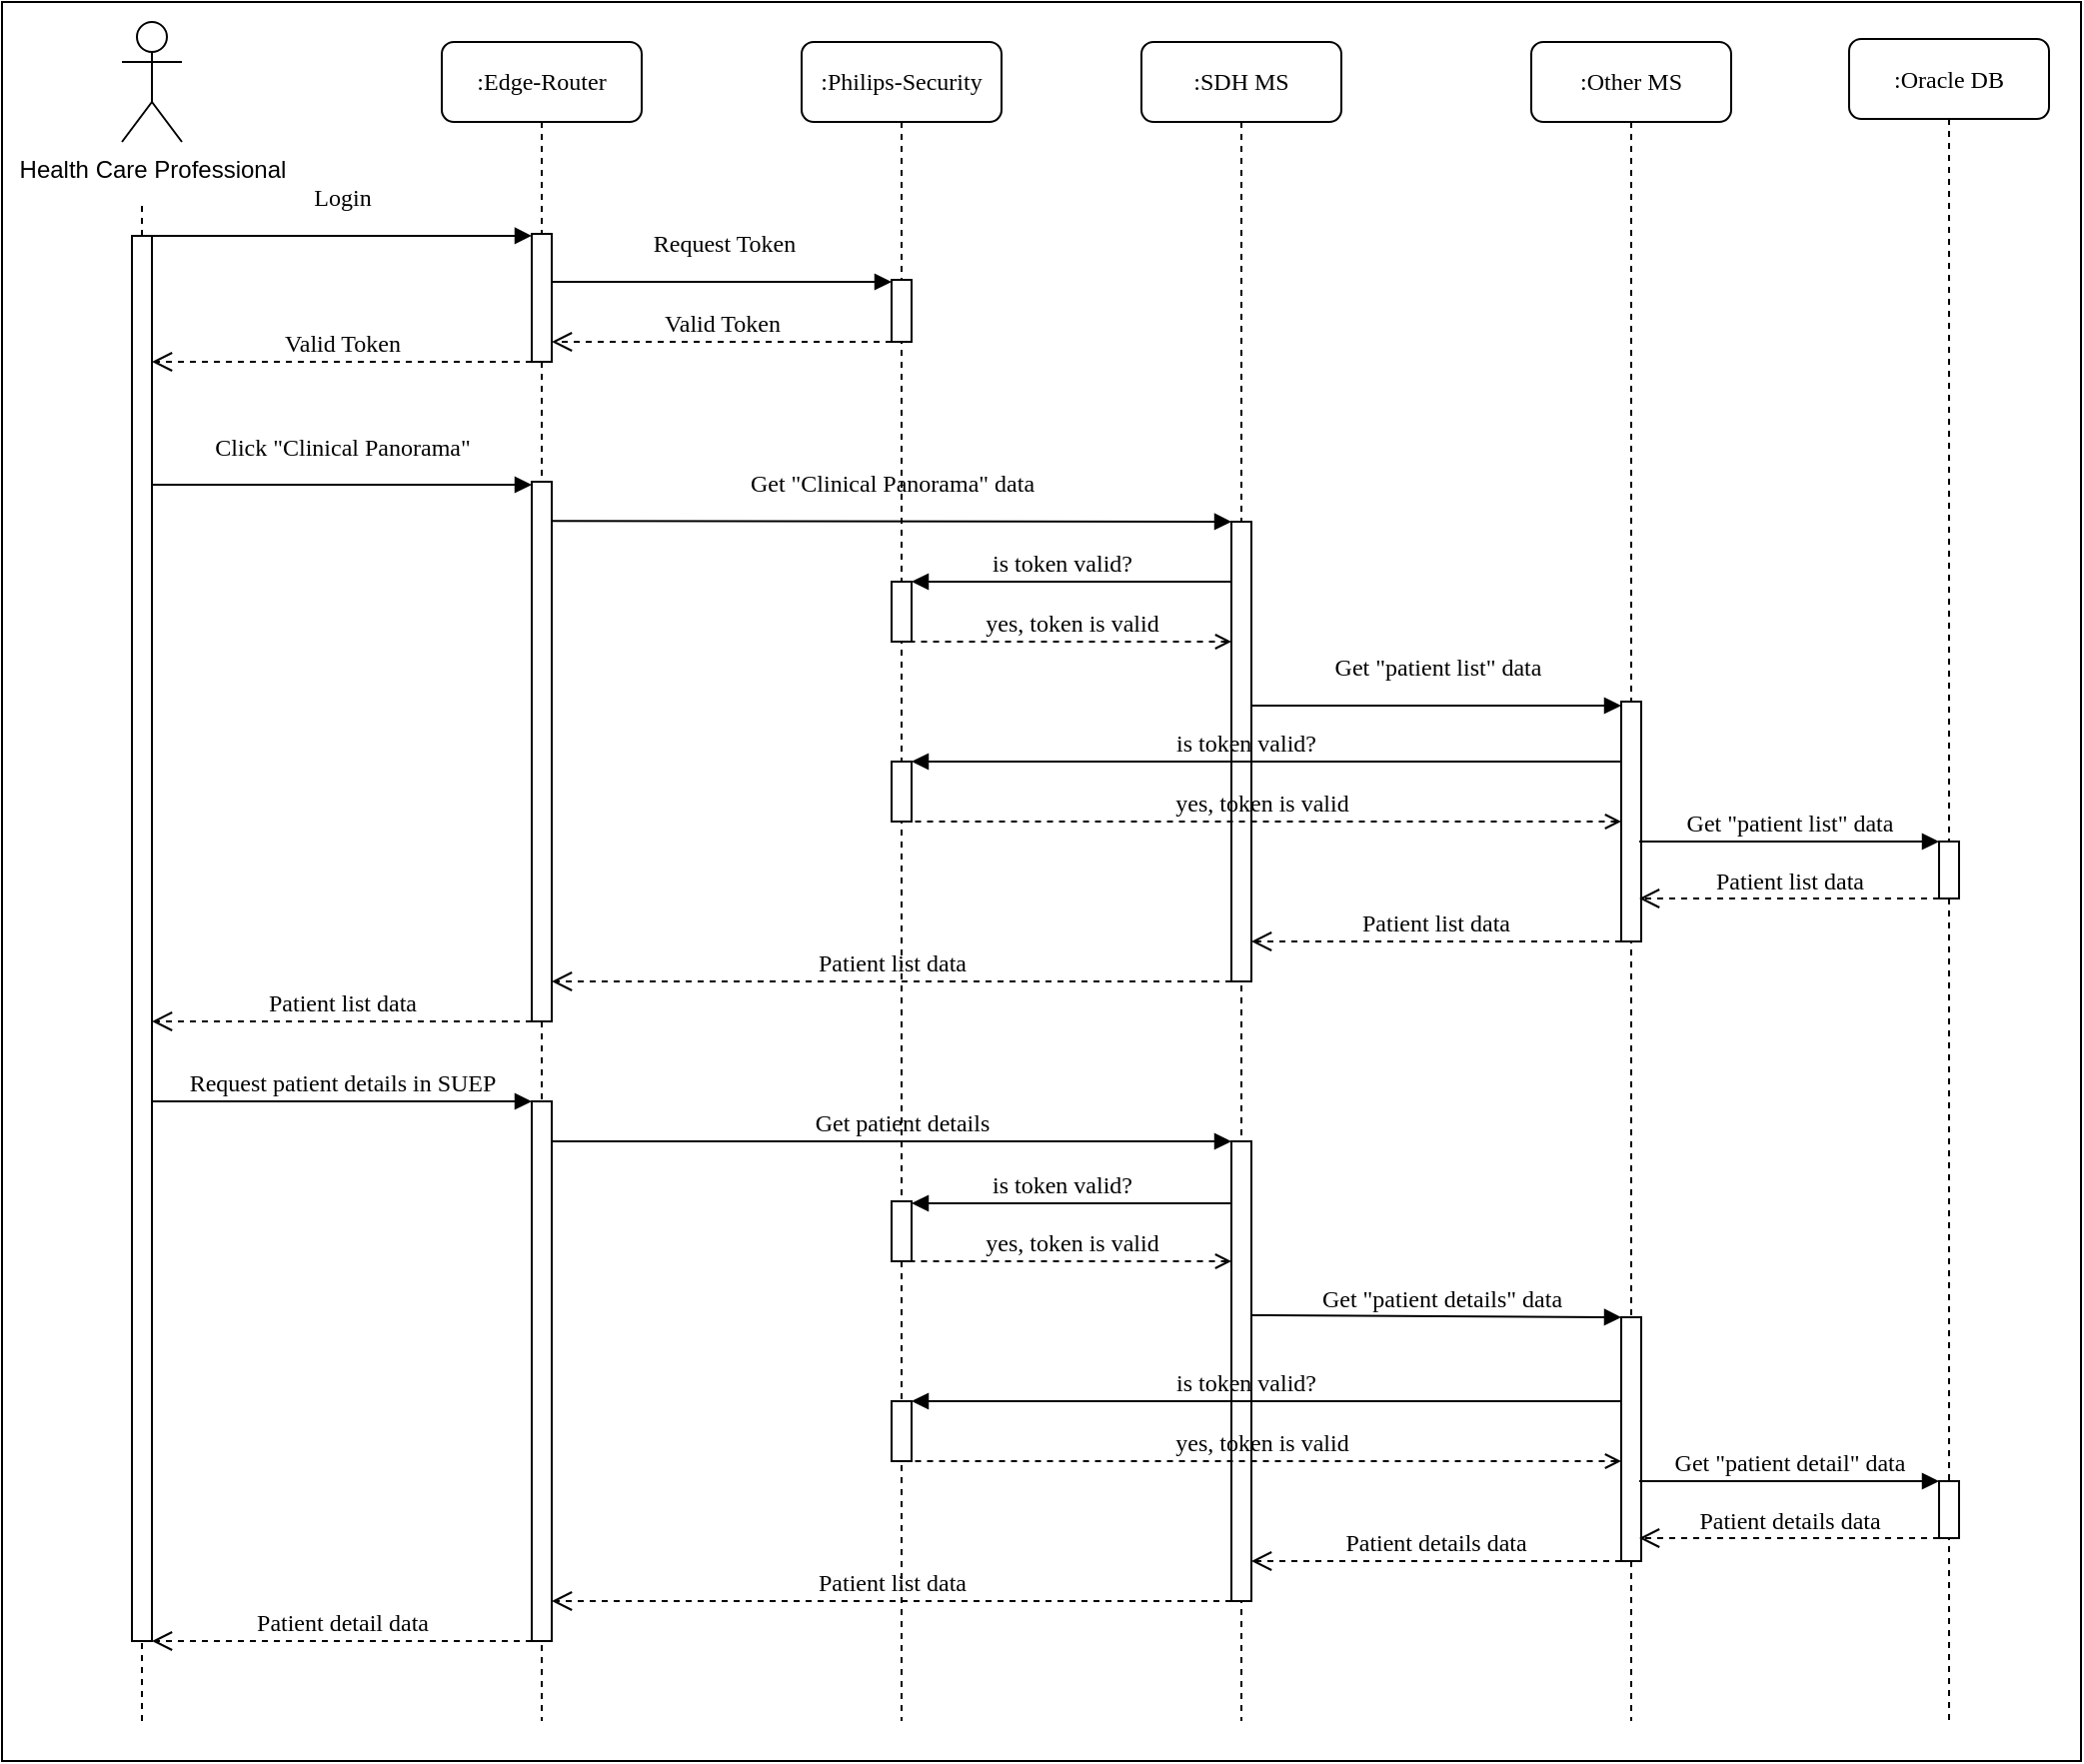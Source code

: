 <mxfile version="24.4.13" type="github">
  <diagram name="Page-1" id="rFNN8qEmDHb4V85OfL6x">
    <mxGraphModel dx="3443" dy="955" grid="1" gridSize="10" guides="1" tooltips="1" connect="1" arrows="1" fold="1" page="1" pageScale="1" pageWidth="850" pageHeight="1100" math="0" shadow="0">
      <root>
        <mxCell id="0" />
        <mxCell id="1" parent="0" />
        <mxCell id="iZ2527w8M4fYvjXvJs2w-134" value="" style="rounded=0;whiteSpace=wrap;html=1;" vertex="1" parent="1">
          <mxGeometry x="-260" y="580" width="1040" height="880" as="geometry" />
        </mxCell>
        <mxCell id="iZ2527w8M4fYvjXvJs2w-33" value="Login" style="html=1;verticalAlign=bottom;endArrow=block;labelBackgroundColor=none;fontFamily=Verdana;fontSize=12;exitX=0.879;exitY=0.074;exitDx=0;exitDy=0;exitPerimeter=0;" edge="1" parent="1">
          <mxGeometry x="0.004" y="10" relative="1" as="geometry">
            <mxPoint x="-186.21" y="696.942" as="sourcePoint" />
            <mxPoint x="5" y="696.942" as="targetPoint" />
            <mxPoint as="offset" />
          </mxGeometry>
        </mxCell>
        <mxCell id="iZ2527w8M4fYvjXvJs2w-36" value="Health Care Professional" style="shape=umlActor;verticalLabelPosition=bottom;verticalAlign=top;html=1;outlineConnect=0;" vertex="1" parent="1">
          <mxGeometry x="-200" y="590" width="30" height="60" as="geometry" />
        </mxCell>
        <mxCell id="iZ2527w8M4fYvjXvJs2w-37" value="Click &quot;Clinical Panorama&quot;" style="html=1;verticalAlign=bottom;endArrow=block;labelBackgroundColor=none;fontFamily=Verdana;fontSize=12;" edge="1" parent="1">
          <mxGeometry y="10" relative="1" as="geometry">
            <mxPoint x="-185" y="821.5" as="sourcePoint" />
            <mxPoint x="5" y="821.5" as="targetPoint" />
            <mxPoint as="offset" />
          </mxGeometry>
        </mxCell>
        <mxCell id="iZ2527w8M4fYvjXvJs2w-47" value=":Edge-Router" style="shape=umlLifeline;perimeter=lifelinePerimeter;whiteSpace=wrap;html=1;container=1;collapsible=0;recursiveResize=0;outlineConnect=0;rounded=1;shadow=0;comic=0;labelBackgroundColor=none;strokeWidth=1;fontFamily=Verdana;fontSize=12;align=center;" vertex="1" parent="1">
          <mxGeometry x="-40" y="600" width="100" height="840" as="geometry" />
        </mxCell>
        <mxCell id="iZ2527w8M4fYvjXvJs2w-48" value="" style="html=1;points=[];perimeter=orthogonalPerimeter;rounded=0;shadow=0;comic=0;labelBackgroundColor=none;strokeWidth=1;fontFamily=Verdana;fontSize=12;align=center;" vertex="1" parent="iZ2527w8M4fYvjXvJs2w-47">
          <mxGeometry x="45" y="96" width="10" height="64" as="geometry" />
        </mxCell>
        <mxCell id="iZ2527w8M4fYvjXvJs2w-64" value="" style="html=1;points=[];perimeter=orthogonalPerimeter;rounded=0;shadow=0;comic=0;labelBackgroundColor=none;strokeWidth=1;fontFamily=Verdana;fontSize=12;align=center;" vertex="1" parent="iZ2527w8M4fYvjXvJs2w-47">
          <mxGeometry x="45" y="220" width="10" height="270" as="geometry" />
        </mxCell>
        <mxCell id="iZ2527w8M4fYvjXvJs2w-78" value="" style="html=1;points=[];perimeter=orthogonalPerimeter;rounded=0;shadow=0;comic=0;labelBackgroundColor=none;strokeWidth=1;fontFamily=Verdana;fontSize=12;align=center;" vertex="1" parent="iZ2527w8M4fYvjXvJs2w-47">
          <mxGeometry x="45" y="530" width="10" height="270" as="geometry" />
        </mxCell>
        <mxCell id="iZ2527w8M4fYvjXvJs2w-49" value=":Philips-Security" style="shape=umlLifeline;perimeter=lifelinePerimeter;whiteSpace=wrap;html=1;container=1;collapsible=0;recursiveResize=0;outlineConnect=0;rounded=1;shadow=0;comic=0;labelBackgroundColor=none;strokeWidth=1;fontFamily=Verdana;fontSize=12;align=center;" vertex="1" parent="1">
          <mxGeometry x="140" y="600" width="100" height="840" as="geometry" />
        </mxCell>
        <mxCell id="iZ2527w8M4fYvjXvJs2w-50" value="" style="html=1;points=[];perimeter=orthogonalPerimeter;rounded=0;shadow=0;comic=0;labelBackgroundColor=none;strokeWidth=1;fontFamily=Verdana;fontSize=12;align=center;" vertex="1" parent="iZ2527w8M4fYvjXvJs2w-49">
          <mxGeometry x="45" y="119" width="10" height="31" as="geometry" />
        </mxCell>
        <mxCell id="iZ2527w8M4fYvjXvJs2w-65" value="Get &quot;Clinical Panorama&quot; data" style="html=1;verticalAlign=bottom;endArrow=block;labelBackgroundColor=none;fontFamily=Verdana;fontSize=12;" edge="1" parent="iZ2527w8M4fYvjXvJs2w-49" target="iZ2527w8M4fYvjXvJs2w-52">
          <mxGeometry y="10" relative="1" as="geometry">
            <mxPoint x="-125" y="239.66" as="sourcePoint" />
            <mxPoint x="65" y="239.66" as="targetPoint" />
            <mxPoint as="offset" />
          </mxGeometry>
        </mxCell>
        <mxCell id="iZ2527w8M4fYvjXvJs2w-66" value="" style="html=1;points=[];perimeter=orthogonalPerimeter;rounded=0;shadow=0;comic=0;labelBackgroundColor=none;strokeWidth=1;fontFamily=Verdana;fontSize=12;align=center;" vertex="1" parent="iZ2527w8M4fYvjXvJs2w-49">
          <mxGeometry x="45" y="270" width="10" height="30" as="geometry" />
        </mxCell>
        <mxCell id="iZ2527w8M4fYvjXvJs2w-72" value="" style="html=1;points=[];perimeter=orthogonalPerimeter;rounded=0;shadow=0;comic=0;labelBackgroundColor=none;strokeWidth=1;fontFamily=Verdana;fontSize=12;align=center;" vertex="1" parent="iZ2527w8M4fYvjXvJs2w-49">
          <mxGeometry x="45" y="360" width="10" height="30" as="geometry" />
        </mxCell>
        <mxCell id="iZ2527w8M4fYvjXvJs2w-121" value="" style="html=1;points=[];perimeter=orthogonalPerimeter;rounded=0;shadow=0;comic=0;labelBackgroundColor=none;strokeWidth=1;fontFamily=Verdana;fontSize=12;align=center;" vertex="1" parent="iZ2527w8M4fYvjXvJs2w-49">
          <mxGeometry x="45" y="580" width="10" height="30" as="geometry" />
        </mxCell>
        <mxCell id="iZ2527w8M4fYvjXvJs2w-128" value="" style="html=1;points=[];perimeter=orthogonalPerimeter;rounded=0;shadow=0;comic=0;labelBackgroundColor=none;strokeWidth=1;fontFamily=Verdana;fontSize=12;align=center;" vertex="1" parent="iZ2527w8M4fYvjXvJs2w-49">
          <mxGeometry x="45" y="680" width="10" height="30" as="geometry" />
        </mxCell>
        <mxCell id="iZ2527w8M4fYvjXvJs2w-51" value=":SDH MS" style="shape=umlLifeline;perimeter=lifelinePerimeter;whiteSpace=wrap;html=1;container=1;collapsible=0;recursiveResize=0;outlineConnect=0;rounded=1;shadow=0;comic=0;labelBackgroundColor=none;strokeWidth=1;fontFamily=Verdana;fontSize=12;align=center;" vertex="1" parent="1">
          <mxGeometry x="310" y="600" width="100" height="840" as="geometry" />
        </mxCell>
        <mxCell id="iZ2527w8M4fYvjXvJs2w-52" value="" style="html=1;points=[];perimeter=orthogonalPerimeter;rounded=0;shadow=0;comic=0;labelBackgroundColor=none;strokeWidth=1;fontFamily=Verdana;fontSize=12;align=center;" vertex="1" parent="iZ2527w8M4fYvjXvJs2w-51">
          <mxGeometry x="45" y="240" width="10" height="230" as="geometry" />
        </mxCell>
        <mxCell id="iZ2527w8M4fYvjXvJs2w-67" value="is token valid?" style="html=1;verticalAlign=bottom;endArrow=none;labelBackgroundColor=none;fontFamily=Verdana;fontSize=12;startArrow=block;startFill=1;endFill=0;" edge="1" parent="iZ2527w8M4fYvjXvJs2w-51" source="iZ2527w8M4fYvjXvJs2w-66">
          <mxGeometry x="-0.062" relative="1" as="geometry">
            <mxPoint x="-110" y="270" as="sourcePoint" />
            <mxPoint x="45" y="270" as="targetPoint" />
            <mxPoint as="offset" />
          </mxGeometry>
        </mxCell>
        <mxCell id="iZ2527w8M4fYvjXvJs2w-111" value="" style="html=1;points=[];perimeter=orthogonalPerimeter;rounded=0;shadow=0;comic=0;labelBackgroundColor=none;strokeWidth=1;fontFamily=Verdana;fontSize=12;align=center;" vertex="1" parent="iZ2527w8M4fYvjXvJs2w-51">
          <mxGeometry x="45" y="550" width="10" height="230" as="geometry" />
        </mxCell>
        <mxCell id="iZ2527w8M4fYvjXvJs2w-53" value=":Other MS" style="shape=umlLifeline;perimeter=lifelinePerimeter;whiteSpace=wrap;html=1;container=1;collapsible=0;recursiveResize=0;outlineConnect=0;rounded=1;shadow=0;comic=0;labelBackgroundColor=none;strokeWidth=1;fontFamily=Verdana;fontSize=12;align=center;" vertex="1" parent="1">
          <mxGeometry x="505" y="600" width="100" height="840" as="geometry" />
        </mxCell>
        <mxCell id="iZ2527w8M4fYvjXvJs2w-54" value="" style="html=1;points=[];perimeter=orthogonalPerimeter;rounded=0;shadow=0;comic=0;labelBackgroundColor=none;strokeWidth=1;fontFamily=Verdana;fontSize=12;align=center;" vertex="1" parent="iZ2527w8M4fYvjXvJs2w-53">
          <mxGeometry x="45" y="330" width="10" height="120" as="geometry" />
        </mxCell>
        <mxCell id="iZ2527w8M4fYvjXvJs2w-124" value="" style="html=1;points=[];perimeter=orthogonalPerimeter;rounded=0;shadow=0;comic=0;labelBackgroundColor=none;strokeWidth=1;fontFamily=Verdana;fontSize=12;align=center;" vertex="1" parent="iZ2527w8M4fYvjXvJs2w-53">
          <mxGeometry x="45" y="638" width="10" height="122" as="geometry" />
        </mxCell>
        <mxCell id="iZ2527w8M4fYvjXvJs2w-55" value=":Oracle DB" style="shape=umlLifeline;perimeter=lifelinePerimeter;whiteSpace=wrap;html=1;container=1;collapsible=0;recursiveResize=0;outlineConnect=0;rounded=1;shadow=0;comic=0;labelBackgroundColor=none;strokeWidth=1;fontFamily=Verdana;fontSize=12;align=center;" vertex="1" parent="1">
          <mxGeometry x="664" y="598.5" width="100" height="841.5" as="geometry" />
        </mxCell>
        <mxCell id="iZ2527w8M4fYvjXvJs2w-70" value="Get &quot;patient list&quot; data" style="html=1;verticalAlign=bottom;endArrow=block;labelBackgroundColor=none;fontFamily=Verdana;fontSize=12;" edge="1" parent="iZ2527w8M4fYvjXvJs2w-55">
          <mxGeometry relative="1" as="geometry">
            <mxPoint x="-105" y="401.5" as="sourcePoint" />
            <mxPoint x="45" y="401.5" as="targetPoint" />
            <mxPoint as="offset" />
          </mxGeometry>
        </mxCell>
        <mxCell id="iZ2527w8M4fYvjXvJs2w-71" value="Patient list data" style="html=1;verticalAlign=bottom;endArrow=open;dashed=1;endSize=8;labelBackgroundColor=none;fontFamily=Verdana;fontSize=12;edgeStyle=elbowEdgeStyle;elbow=vertical;" edge="1" parent="iZ2527w8M4fYvjXvJs2w-55" source="iZ2527w8M4fYvjXvJs2w-56">
          <mxGeometry x="0.003" relative="1" as="geometry">
            <mxPoint x="-105" y="430" as="targetPoint" />
            <Array as="points">
              <mxPoint y="430" />
            </Array>
            <mxPoint x="45" y="430" as="sourcePoint" />
            <mxPoint as="offset" />
          </mxGeometry>
        </mxCell>
        <mxCell id="iZ2527w8M4fYvjXvJs2w-56" value="" style="html=1;points=[];perimeter=orthogonalPerimeter;rounded=0;shadow=0;comic=0;labelBackgroundColor=none;strokeWidth=1;fontFamily=Verdana;fontSize=12;align=center;" vertex="1" parent="iZ2527w8M4fYvjXvJs2w-55">
          <mxGeometry x="45" y="401.5" width="10" height="28.5" as="geometry" />
        </mxCell>
        <mxCell id="iZ2527w8M4fYvjXvJs2w-129" value="Get &quot;patient detail&quot; data" style="html=1;verticalAlign=bottom;endArrow=block;labelBackgroundColor=none;fontFamily=Verdana;fontSize=12;" edge="1" parent="iZ2527w8M4fYvjXvJs2w-55">
          <mxGeometry relative="1" as="geometry">
            <mxPoint x="-105" y="721.5" as="sourcePoint" />
            <mxPoint x="45" y="721.5" as="targetPoint" />
            <mxPoint as="offset" />
          </mxGeometry>
        </mxCell>
        <mxCell id="iZ2527w8M4fYvjXvJs2w-130" value="Patient details data" style="html=1;verticalAlign=bottom;endArrow=open;dashed=1;endSize=8;labelBackgroundColor=none;fontFamily=Verdana;fontSize=12;edgeStyle=elbowEdgeStyle;elbow=vertical;" edge="1" parent="iZ2527w8M4fYvjXvJs2w-55" source="iZ2527w8M4fYvjXvJs2w-131">
          <mxGeometry x="0.003" relative="1" as="geometry">
            <mxPoint x="-105" y="750" as="targetPoint" />
            <Array as="points">
              <mxPoint y="750" />
            </Array>
            <mxPoint x="45" y="750" as="sourcePoint" />
            <mxPoint as="offset" />
          </mxGeometry>
        </mxCell>
        <mxCell id="iZ2527w8M4fYvjXvJs2w-131" value="" style="html=1;points=[];perimeter=orthogonalPerimeter;rounded=0;shadow=0;comic=0;labelBackgroundColor=none;strokeWidth=1;fontFamily=Verdana;fontSize=12;align=center;" vertex="1" parent="iZ2527w8M4fYvjXvJs2w-55">
          <mxGeometry x="45" y="721.5" width="10" height="28.5" as="geometry" />
        </mxCell>
        <mxCell id="iZ2527w8M4fYvjXvJs2w-57" value="" style="endArrow=none;dashed=1;html=1;rounded=0;" edge="1" parent="1" source="iZ2527w8M4fYvjXvJs2w-58">
          <mxGeometry width="50" height="50" relative="1" as="geometry">
            <mxPoint x="-190" y="1080" as="sourcePoint" />
            <mxPoint x="-190" y="680" as="targetPoint" />
          </mxGeometry>
        </mxCell>
        <mxCell id="iZ2527w8M4fYvjXvJs2w-59" value="" style="endArrow=none;dashed=1;html=1;rounded=0;" edge="1" parent="1" target="iZ2527w8M4fYvjXvJs2w-58">
          <mxGeometry width="50" height="50" relative="1" as="geometry">
            <mxPoint x="-190" y="1440" as="sourcePoint" />
            <mxPoint x="-190" y="680" as="targetPoint" />
          </mxGeometry>
        </mxCell>
        <mxCell id="iZ2527w8M4fYvjXvJs2w-58" value="" style="html=1;points=[];perimeter=orthogonalPerimeter;rounded=0;shadow=0;comic=0;labelBackgroundColor=none;strokeWidth=1;fontFamily=Verdana;fontSize=12;align=center;" vertex="1" parent="1">
          <mxGeometry x="-195" y="697" width="10" height="703" as="geometry" />
        </mxCell>
        <mxCell id="iZ2527w8M4fYvjXvJs2w-60" value="Request Token" style="html=1;verticalAlign=bottom;endArrow=block;labelBackgroundColor=none;fontFamily=Verdana;fontSize=12;" edge="1" parent="1">
          <mxGeometry x="0.004" y="10" relative="1" as="geometry">
            <mxPoint x="15" y="720" as="sourcePoint" />
            <mxPoint x="185" y="720" as="targetPoint" />
            <mxPoint as="offset" />
          </mxGeometry>
        </mxCell>
        <mxCell id="iZ2527w8M4fYvjXvJs2w-62" value="Valid Token" style="html=1;verticalAlign=bottom;endArrow=open;dashed=1;endSize=8;labelBackgroundColor=none;fontFamily=Verdana;fontSize=12;edgeStyle=elbowEdgeStyle;elbow=vertical;" edge="1" parent="1" source="iZ2527w8M4fYvjXvJs2w-50" target="iZ2527w8M4fYvjXvJs2w-48">
          <mxGeometry x="0.003" relative="1" as="geometry">
            <mxPoint x="20" y="750.1" as="targetPoint" />
            <Array as="points">
              <mxPoint x="130" y="750" />
            </Array>
            <mxPoint x="170" y="750" as="sourcePoint" />
            <mxPoint as="offset" />
          </mxGeometry>
        </mxCell>
        <mxCell id="iZ2527w8M4fYvjXvJs2w-63" value="Valid Token" style="html=1;verticalAlign=bottom;endArrow=open;dashed=1;endSize=8;labelBackgroundColor=none;fontFamily=Verdana;fontSize=12;edgeStyle=elbowEdgeStyle;elbow=vertical;" edge="1" parent="1" source="iZ2527w8M4fYvjXvJs2w-48" target="iZ2527w8M4fYvjXvJs2w-58">
          <mxGeometry x="0.003" relative="1" as="geometry">
            <mxPoint x="-170" y="760" as="targetPoint" />
            <Array as="points">
              <mxPoint x="-55" y="760" />
            </Array>
            <mxPoint y="760" as="sourcePoint" />
            <mxPoint as="offset" />
          </mxGeometry>
        </mxCell>
        <mxCell id="iZ2527w8M4fYvjXvJs2w-68" value="yes, token is valid" style="html=1;verticalAlign=bottom;endArrow=none;dashed=1;endSize=8;labelBackgroundColor=none;fontFamily=Verdana;fontSize=12;edgeStyle=elbowEdgeStyle;elbow=vertical;startArrow=open;startFill=0;endFill=0;" edge="1" parent="1" source="iZ2527w8M4fYvjXvJs2w-52" target="iZ2527w8M4fYvjXvJs2w-66">
          <mxGeometry x="0.003" relative="1" as="geometry">
            <mxPoint x="195" y="900" as="targetPoint" />
            <Array as="points">
              <mxPoint x="310" y="900" />
            </Array>
            <mxPoint x="350" y="900" as="sourcePoint" />
            <mxPoint as="offset" />
          </mxGeometry>
        </mxCell>
        <mxCell id="iZ2527w8M4fYvjXvJs2w-69" value="Get &quot;patient list&quot; data" style="html=1;verticalAlign=bottom;endArrow=block;labelBackgroundColor=none;fontFamily=Verdana;fontSize=12;" edge="1" parent="1" target="iZ2527w8M4fYvjXvJs2w-54">
          <mxGeometry y="10" relative="1" as="geometry">
            <mxPoint x="365" y="932.0" as="sourcePoint" />
            <mxPoint x="505" y="932.0" as="targetPoint" />
            <mxPoint as="offset" />
          </mxGeometry>
        </mxCell>
        <mxCell id="iZ2527w8M4fYvjXvJs2w-73" value="is token valid?" style="html=1;verticalAlign=bottom;endArrow=none;labelBackgroundColor=none;fontFamily=Verdana;fontSize=12;startArrow=block;startFill=1;endFill=0;" edge="1" parent="1" target="iZ2527w8M4fYvjXvJs2w-54">
          <mxGeometry x="-0.062" relative="1" as="geometry">
            <mxPoint x="195" y="960" as="sourcePoint" />
            <mxPoint x="450" y="960" as="targetPoint" />
            <mxPoint as="offset" />
          </mxGeometry>
        </mxCell>
        <mxCell id="iZ2527w8M4fYvjXvJs2w-74" value="yes, token is valid" style="html=1;verticalAlign=bottom;endArrow=none;dashed=1;endSize=8;labelBackgroundColor=none;fontFamily=Verdana;fontSize=12;edgeStyle=elbowEdgeStyle;elbow=vertical;startArrow=open;startFill=0;endFill=0;" edge="1" parent="1" source="iZ2527w8M4fYvjXvJs2w-54">
          <mxGeometry x="0.003" relative="1" as="geometry">
            <mxPoint x="190" y="990" as="targetPoint" />
            <Array as="points">
              <mxPoint x="310" y="990" />
            </Array>
            <mxPoint x="355" y="990" as="sourcePoint" />
            <mxPoint as="offset" />
          </mxGeometry>
        </mxCell>
        <mxCell id="iZ2527w8M4fYvjXvJs2w-75" value="Patient list data" style="html=1;verticalAlign=bottom;endArrow=open;dashed=1;endSize=8;labelBackgroundColor=none;fontFamily=Verdana;fontSize=12;edgeStyle=elbowEdgeStyle;elbow=vertical;" edge="1" parent="1" source="iZ2527w8M4fYvjXvJs2w-54" target="iZ2527w8M4fYvjXvJs2w-52">
          <mxGeometry x="0.003" relative="1" as="geometry">
            <mxPoint x="380" y="1050" as="targetPoint" />
            <Array as="points">
              <mxPoint x="460" y="1050" />
            </Array>
            <mxPoint x="480" y="1050" as="sourcePoint" />
            <mxPoint as="offset" />
          </mxGeometry>
        </mxCell>
        <mxCell id="iZ2527w8M4fYvjXvJs2w-76" value="Patient list data" style="html=1;verticalAlign=bottom;endArrow=open;dashed=1;endSize=8;labelBackgroundColor=none;fontFamily=Verdana;fontSize=12;edgeStyle=elbowEdgeStyle;elbow=vertical;" edge="1" parent="1" source="iZ2527w8M4fYvjXvJs2w-52" target="iZ2527w8M4fYvjXvJs2w-64">
          <mxGeometry x="0.003" relative="1" as="geometry">
            <mxPoint x="200" y="1070" as="targetPoint" />
            <Array as="points">
              <mxPoint x="295" y="1070" />
            </Array>
            <mxPoint x="340" y="1070" as="sourcePoint" />
            <mxPoint as="offset" />
          </mxGeometry>
        </mxCell>
        <mxCell id="iZ2527w8M4fYvjXvJs2w-77" value="Patient list data" style="html=1;verticalAlign=bottom;endArrow=open;dashed=1;endSize=8;labelBackgroundColor=none;fontFamily=Verdana;fontSize=12;edgeStyle=elbowEdgeStyle;elbow=vertical;" edge="1" parent="1" source="iZ2527w8M4fYvjXvJs2w-64" target="iZ2527w8M4fYvjXvJs2w-58">
          <mxGeometry x="0.003" relative="1" as="geometry">
            <mxPoint x="-160" y="1090" as="targetPoint" />
            <Array as="points">
              <mxPoint x="-99" y="1090" />
            </Array>
            <mxPoint x="0.5" y="1090" as="sourcePoint" />
            <mxPoint as="offset" />
          </mxGeometry>
        </mxCell>
        <mxCell id="iZ2527w8M4fYvjXvJs2w-79" value="Request patient details in SUEP" style="html=1;verticalAlign=bottom;endArrow=block;labelBackgroundColor=none;fontFamily=Verdana;fontSize=12;" edge="1" parent="1" source="iZ2527w8M4fYvjXvJs2w-58" target="iZ2527w8M4fYvjXvJs2w-78">
          <mxGeometry relative="1" as="geometry">
            <mxPoint x="-170" y="1130" as="sourcePoint" />
            <mxPoint x="10" y="1130" as="targetPoint" />
            <mxPoint as="offset" />
          </mxGeometry>
        </mxCell>
        <mxCell id="iZ2527w8M4fYvjXvJs2w-112" value="Get patient details" style="html=1;verticalAlign=bottom;endArrow=block;labelBackgroundColor=none;fontFamily=Verdana;fontSize=12;" edge="1" parent="1">
          <mxGeometry x="0.029" relative="1" as="geometry">
            <mxPoint x="15" y="1150.0" as="sourcePoint" />
            <mxPoint x="355" y="1150.0" as="targetPoint" />
            <mxPoint as="offset" />
          </mxGeometry>
        </mxCell>
        <mxCell id="iZ2527w8M4fYvjXvJs2w-119" value="is token valid?" style="html=1;verticalAlign=bottom;endArrow=none;labelBackgroundColor=none;fontFamily=Verdana;fontSize=12;startArrow=block;startFill=1;endFill=0;" edge="1" parent="1">
          <mxGeometry x="-0.062" relative="1" as="geometry">
            <mxPoint x="195" y="1181.0" as="sourcePoint" />
            <mxPoint x="355" y="1181.0" as="targetPoint" />
            <mxPoint as="offset" />
          </mxGeometry>
        </mxCell>
        <mxCell id="iZ2527w8M4fYvjXvJs2w-120" value="yes, token is valid" style="html=1;verticalAlign=bottom;endArrow=none;dashed=1;endSize=8;labelBackgroundColor=none;fontFamily=Verdana;fontSize=12;edgeStyle=elbowEdgeStyle;elbow=vertical;startArrow=open;startFill=0;endFill=0;" edge="1" parent="1" source="iZ2527w8M4fYvjXvJs2w-111" target="iZ2527w8M4fYvjXvJs2w-121">
          <mxGeometry x="0.003" relative="1" as="geometry">
            <mxPoint x="210" y="1210" as="targetPoint" />
            <Array as="points">
              <mxPoint x="300" y="1210" />
            </Array>
            <mxPoint x="345" y="1210" as="sourcePoint" />
            <mxPoint as="offset" />
          </mxGeometry>
        </mxCell>
        <mxCell id="iZ2527w8M4fYvjXvJs2w-122" value="Get &quot;patient details&quot; data" style="html=1;verticalAlign=bottom;endArrow=block;labelBackgroundColor=none;fontFamily=Verdana;fontSize=12;" edge="1" parent="1" target="iZ2527w8M4fYvjXvJs2w-124">
          <mxGeometry x="0.035" relative="1" as="geometry">
            <mxPoint x="365" y="1237.0" as="sourcePoint" />
            <mxPoint x="510" y="1237.0" as="targetPoint" />
            <mxPoint as="offset" />
          </mxGeometry>
        </mxCell>
        <mxCell id="iZ2527w8M4fYvjXvJs2w-123" value="Patient details data" style="html=1;verticalAlign=bottom;endArrow=open;dashed=1;endSize=8;labelBackgroundColor=none;fontFamily=Verdana;fontSize=12;edgeStyle=elbowEdgeStyle;elbow=vertical;" edge="1" parent="1" source="iZ2527w8M4fYvjXvJs2w-124" target="iZ2527w8M4fYvjXvJs2w-111">
          <mxGeometry x="0.003" relative="1" as="geometry">
            <mxPoint x="390" y="1360" as="targetPoint" />
            <Array as="points">
              <mxPoint x="485" y="1360" />
            </Array>
            <mxPoint x="530" y="1360" as="sourcePoint" />
            <mxPoint as="offset" />
          </mxGeometry>
        </mxCell>
        <mxCell id="iZ2527w8M4fYvjXvJs2w-126" value="is token valid?" style="html=1;verticalAlign=bottom;endArrow=none;labelBackgroundColor=none;fontFamily=Verdana;fontSize=12;startArrow=block;startFill=1;endFill=0;" edge="1" parent="1">
          <mxGeometry x="-0.062" relative="1" as="geometry">
            <mxPoint x="195" y="1280" as="sourcePoint" />
            <mxPoint x="550" y="1280" as="targetPoint" />
            <mxPoint as="offset" />
          </mxGeometry>
        </mxCell>
        <mxCell id="iZ2527w8M4fYvjXvJs2w-127" value="yes, token is valid" style="html=1;verticalAlign=bottom;endArrow=none;dashed=1;endSize=8;labelBackgroundColor=none;fontFamily=Verdana;fontSize=12;edgeStyle=elbowEdgeStyle;elbow=vertical;startArrow=open;startFill=0;endFill=0;" edge="1" parent="1">
          <mxGeometry x="0.003" relative="1" as="geometry">
            <mxPoint x="190" y="1310" as="targetPoint" />
            <Array as="points">
              <mxPoint x="310" y="1310" />
            </Array>
            <mxPoint x="550" y="1310" as="sourcePoint" />
            <mxPoint as="offset" />
          </mxGeometry>
        </mxCell>
        <mxCell id="iZ2527w8M4fYvjXvJs2w-132" value="Patient list data" style="html=1;verticalAlign=bottom;endArrow=open;dashed=1;endSize=8;labelBackgroundColor=none;fontFamily=Verdana;fontSize=12;edgeStyle=elbowEdgeStyle;elbow=vertical;" edge="1" parent="1" source="iZ2527w8M4fYvjXvJs2w-111" target="iZ2527w8M4fYvjXvJs2w-78">
          <mxGeometry x="0.003" relative="1" as="geometry">
            <mxPoint x="50" y="1380" as="targetPoint" />
            <Array as="points">
              <mxPoint x="280" y="1380" />
            </Array>
            <mxPoint x="345" y="1380" as="sourcePoint" />
            <mxPoint as="offset" />
          </mxGeometry>
        </mxCell>
        <mxCell id="iZ2527w8M4fYvjXvJs2w-133" value="Patient detail data" style="html=1;verticalAlign=bottom;endArrow=open;dashed=1;endSize=8;labelBackgroundColor=none;fontFamily=Verdana;fontSize=12;edgeStyle=elbowEdgeStyle;elbow=vertical;" edge="1" parent="1" source="iZ2527w8M4fYvjXvJs2w-78" target="iZ2527w8M4fYvjXvJs2w-58">
          <mxGeometry x="0.003" relative="1" as="geometry">
            <mxPoint x="-180" y="1400" as="targetPoint" />
            <Array as="points">
              <mxPoint x="-40" y="1400" />
            </Array>
            <mxPoint x="-20" y="1400" as="sourcePoint" />
            <mxPoint as="offset" />
          </mxGeometry>
        </mxCell>
      </root>
    </mxGraphModel>
  </diagram>
</mxfile>
